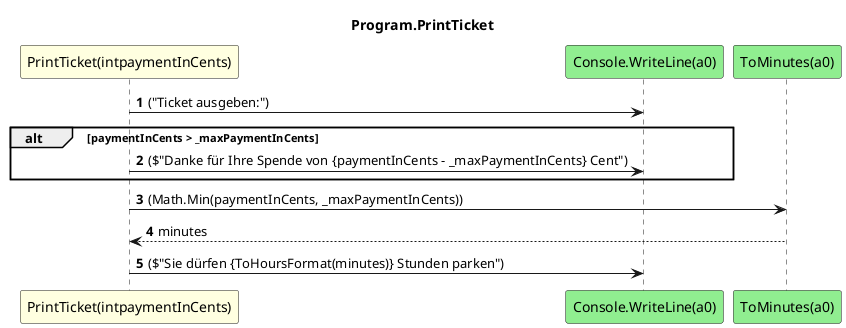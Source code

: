 @startuml Program.PrintTicket
title Program.PrintTicket
participant "PrintTicket(intpaymentInCents)" as PrintTicket_p0 #LightYellow
participant "Console.WriteLine(a0)" as Console_WriteLine_a0 #LightGreen
participant "ToMinutes(a0)" as ToMinutes_a0 #LightGreen
autonumber
PrintTicket_p0 -> Console_WriteLine_a0 : ("Ticket ausgeben:")
alt paymentInCents > _maxPaymentInCents
    PrintTicket_p0 -> Console_WriteLine_a0 : ($"Danke für Ihre Spende von {paymentInCents - _maxPaymentInCents} Cent")
end
PrintTicket_p0 -> ToMinutes_a0 : (Math.Min(paymentInCents, _maxPaymentInCents))
ToMinutes_a0 --> PrintTicket_p0 : minutes
PrintTicket_p0 -> Console_WriteLine_a0 : ($"Sie dürfen {ToHoursFormat(minutes)} Stunden parken")
@enduml
